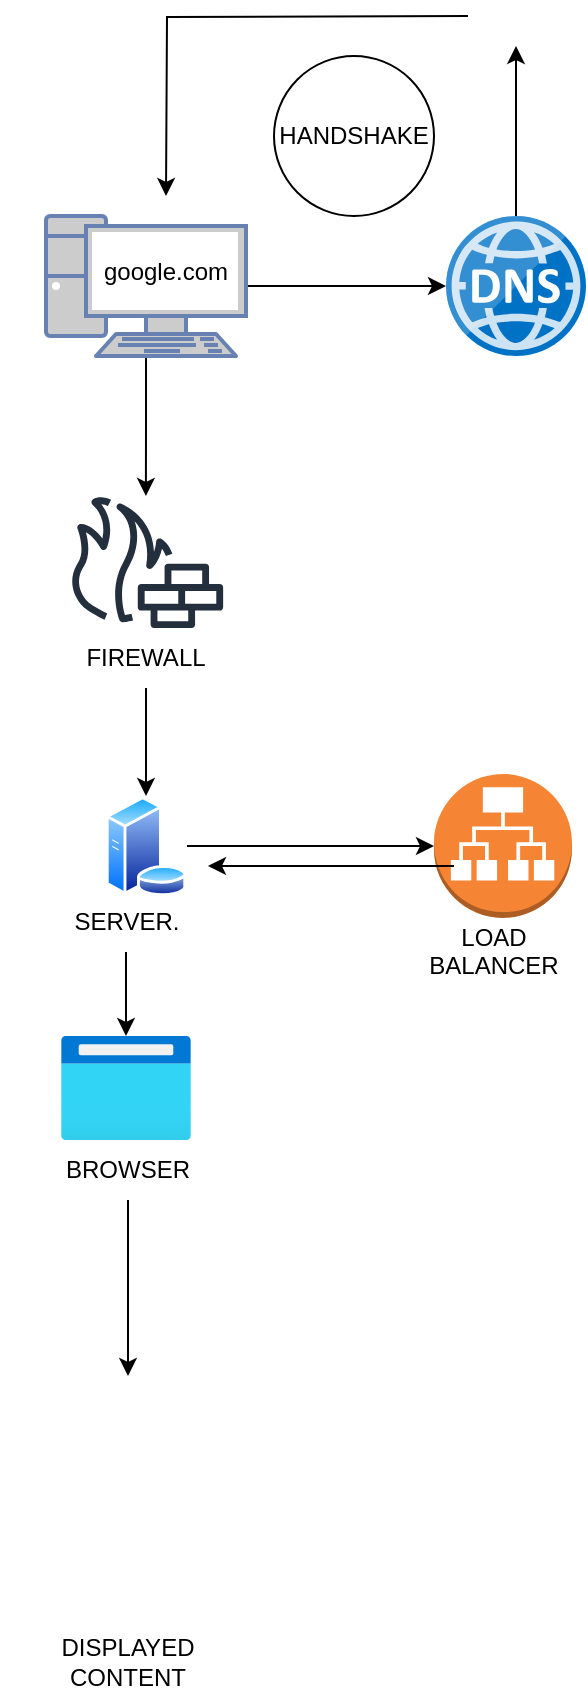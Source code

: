 <mxfile version="22.1.1" type="github">
  <diagram id="C5RBs43oDa-KdzZeNtuy" name="Page-1">
    <mxGraphModel dx="1048" dy="483" grid="1" gridSize="10" guides="1" tooltips="1" connect="1" arrows="1" fold="1" page="1" pageScale="1" pageWidth="827" pageHeight="1169" math="0" shadow="0">
      <root>
        <mxCell id="WIyWlLk6GJQsqaUBKTNV-0" />
        <mxCell id="WIyWlLk6GJQsqaUBKTNV-1" parent="WIyWlLk6GJQsqaUBKTNV-0" />
        <mxCell id="vP9GtCUoibggrXWLVpGR-3" value="" style="edgeStyle=orthogonalEdgeStyle;rounded=0;orthogonalLoop=1;jettySize=auto;html=1;" edge="1" parent="WIyWlLk6GJQsqaUBKTNV-1" source="vP9GtCUoibggrXWLVpGR-0" target="vP9GtCUoibggrXWLVpGR-2">
          <mxGeometry relative="1" as="geometry" />
        </mxCell>
        <mxCell id="vP9GtCUoibggrXWLVpGR-14" value="" style="edgeStyle=orthogonalEdgeStyle;rounded=0;orthogonalLoop=1;jettySize=auto;html=1;" edge="1" parent="WIyWlLk6GJQsqaUBKTNV-1" source="vP9GtCUoibggrXWLVpGR-0" target="vP9GtCUoibggrXWLVpGR-13">
          <mxGeometry relative="1" as="geometry" />
        </mxCell>
        <mxCell id="vP9GtCUoibggrXWLVpGR-0" value="" style="fontColor=#0066CC;verticalAlign=top;verticalLabelPosition=bottom;labelPosition=center;align=center;html=1;outlineConnect=0;fillColor=#CCCCCC;strokeColor=#6881B3;gradientColor=none;gradientDirection=north;strokeWidth=2;shape=mxgraph.networks.pc;" vertex="1" parent="WIyWlLk6GJQsqaUBKTNV-1">
          <mxGeometry x="300" y="280" width="100" height="70" as="geometry" />
        </mxCell>
        <mxCell id="vP9GtCUoibggrXWLVpGR-1" value="&lt;div&gt;google.com&lt;/div&gt;&lt;div&gt;&lt;br&gt;&lt;/div&gt;" style="text;html=1;strokeColor=none;fillColor=none;align=center;verticalAlign=middle;whiteSpace=wrap;rounded=0;" vertex="1" parent="WIyWlLk6GJQsqaUBKTNV-1">
          <mxGeometry x="330" y="300" width="60" height="30" as="geometry" />
        </mxCell>
        <mxCell id="vP9GtCUoibggrXWLVpGR-7" value="" style="edgeStyle=orthogonalEdgeStyle;rounded=0;orthogonalLoop=1;jettySize=auto;html=1;" edge="1" parent="WIyWlLk6GJQsqaUBKTNV-1" source="vP9GtCUoibggrXWLVpGR-2">
          <mxGeometry relative="1" as="geometry">
            <mxPoint x="535" y="195" as="targetPoint" />
          </mxGeometry>
        </mxCell>
        <mxCell id="vP9GtCUoibggrXWLVpGR-2" value="" style="image;sketch=0;aspect=fixed;html=1;points=[];align=center;fontSize=12;image=img/lib/mscae/DNS.svg;" vertex="1" parent="WIyWlLk6GJQsqaUBKTNV-1">
          <mxGeometry x="500" y="280" width="70" height="70" as="geometry" />
        </mxCell>
        <mxCell id="vP9GtCUoibggrXWLVpGR-10" value="" style="edgeStyle=orthogonalEdgeStyle;rounded=0;orthogonalLoop=1;jettySize=auto;html=1;" edge="1" parent="WIyWlLk6GJQsqaUBKTNV-1">
          <mxGeometry relative="1" as="geometry">
            <mxPoint x="511" y="180" as="sourcePoint" />
            <mxPoint x="360" y="270" as="targetPoint" />
          </mxGeometry>
        </mxCell>
        <mxCell id="vP9GtCUoibggrXWLVpGR-11" value="HANDSHAKE" style="ellipse;whiteSpace=wrap;html=1;aspect=fixed;" vertex="1" parent="WIyWlLk6GJQsqaUBKTNV-1">
          <mxGeometry x="414" y="200" width="80" height="80" as="geometry" />
        </mxCell>
        <mxCell id="vP9GtCUoibggrXWLVpGR-13" value="" style="sketch=0;outlineConnect=0;fontColor=#232F3E;gradientColor=none;fillColor=#232F3D;strokeColor=none;dashed=0;verticalLabelPosition=bottom;verticalAlign=top;align=center;html=1;fontSize=12;fontStyle=0;aspect=fixed;pointerEvents=1;shape=mxgraph.aws4.generic_firewall;" vertex="1" parent="WIyWlLk6GJQsqaUBKTNV-1">
          <mxGeometry x="311" y="420" width="78" height="66" as="geometry" />
        </mxCell>
        <mxCell id="vP9GtCUoibggrXWLVpGR-17" value="" style="edgeStyle=orthogonalEdgeStyle;rounded=0;orthogonalLoop=1;jettySize=auto;html=1;" edge="1" parent="WIyWlLk6GJQsqaUBKTNV-1" source="vP9GtCUoibggrXWLVpGR-15" target="vP9GtCUoibggrXWLVpGR-16">
          <mxGeometry relative="1" as="geometry" />
        </mxCell>
        <mxCell id="vP9GtCUoibggrXWLVpGR-15" value="FIREWALL" style="text;html=1;strokeColor=none;fillColor=none;align=center;verticalAlign=middle;whiteSpace=wrap;rounded=0;" vertex="1" parent="WIyWlLk6GJQsqaUBKTNV-1">
          <mxGeometry x="320" y="486" width="60" height="30" as="geometry" />
        </mxCell>
        <mxCell id="vP9GtCUoibggrXWLVpGR-20" value="" style="edgeStyle=orthogonalEdgeStyle;rounded=0;orthogonalLoop=1;jettySize=auto;html=1;" edge="1" parent="WIyWlLk6GJQsqaUBKTNV-1" source="vP9GtCUoibggrXWLVpGR-16" target="vP9GtCUoibggrXWLVpGR-19">
          <mxGeometry relative="1" as="geometry" />
        </mxCell>
        <mxCell id="vP9GtCUoibggrXWLVpGR-16" value="" style="image;aspect=fixed;perimeter=ellipsePerimeter;html=1;align=center;shadow=0;dashed=0;spacingTop=3;image=img/lib/active_directory/database_server.svg;" vertex="1" parent="WIyWlLk6GJQsqaUBKTNV-1">
          <mxGeometry x="329.5" y="570" width="41" height="50" as="geometry" />
        </mxCell>
        <mxCell id="vP9GtCUoibggrXWLVpGR-25" value="" style="edgeStyle=orthogonalEdgeStyle;rounded=0;orthogonalLoop=1;jettySize=auto;html=1;" edge="1" parent="WIyWlLk6GJQsqaUBKTNV-1" source="vP9GtCUoibggrXWLVpGR-18" target="vP9GtCUoibggrXWLVpGR-24">
          <mxGeometry relative="1" as="geometry" />
        </mxCell>
        <mxCell id="vP9GtCUoibggrXWLVpGR-18" value="SERVER." style="text;html=1;align=center;verticalAlign=middle;resizable=0;points=[];autosize=1;strokeColor=none;fillColor=none;" vertex="1" parent="WIyWlLk6GJQsqaUBKTNV-1">
          <mxGeometry x="300" y="618" width="80" height="30" as="geometry" />
        </mxCell>
        <mxCell id="vP9GtCUoibggrXWLVpGR-19" value="" style="outlineConnect=0;dashed=0;verticalLabelPosition=bottom;verticalAlign=top;align=center;html=1;shape=mxgraph.aws3.application_load_balancer;fillColor=#F58534;gradientColor=none;" vertex="1" parent="WIyWlLk6GJQsqaUBKTNV-1">
          <mxGeometry x="494" y="559" width="69" height="72" as="geometry" />
        </mxCell>
        <mxCell id="vP9GtCUoibggrXWLVpGR-21" value="" style="edgeStyle=orthogonalEdgeStyle;rounded=0;orthogonalLoop=1;jettySize=auto;html=1;" edge="1" parent="WIyWlLk6GJQsqaUBKTNV-1">
          <mxGeometry relative="1" as="geometry">
            <mxPoint x="504" y="605" as="sourcePoint" />
            <mxPoint x="381" y="605" as="targetPoint" />
          </mxGeometry>
        </mxCell>
        <mxCell id="vP9GtCUoibggrXWLVpGR-22" value="&lt;div&gt;LOAD BALANCER&lt;/div&gt;&lt;div&gt;&lt;br&gt;&lt;/div&gt;" style="text;html=1;strokeColor=none;fillColor=none;align=center;verticalAlign=middle;whiteSpace=wrap;rounded=0;" vertex="1" parent="WIyWlLk6GJQsqaUBKTNV-1">
          <mxGeometry x="494" y="640" width="60" height="30" as="geometry" />
        </mxCell>
        <mxCell id="vP9GtCUoibggrXWLVpGR-24" value="" style="image;aspect=fixed;html=1;points=[];align=center;fontSize=12;image=img/lib/azure2/general/Browser.svg;" vertex="1" parent="WIyWlLk6GJQsqaUBKTNV-1">
          <mxGeometry x="307.5" y="690" width="65" height="52" as="geometry" />
        </mxCell>
        <mxCell id="vP9GtCUoibggrXWLVpGR-29" value="" style="edgeStyle=orthogonalEdgeStyle;rounded=0;orthogonalLoop=1;jettySize=auto;html=1;" edge="1" parent="WIyWlLk6GJQsqaUBKTNV-1" source="vP9GtCUoibggrXWLVpGR-26" target="vP9GtCUoibggrXWLVpGR-27">
          <mxGeometry relative="1" as="geometry" />
        </mxCell>
        <mxCell id="vP9GtCUoibggrXWLVpGR-26" value="BROWSER" style="text;html=1;strokeColor=none;fillColor=none;align=center;verticalAlign=middle;whiteSpace=wrap;rounded=0;" vertex="1" parent="WIyWlLk6GJQsqaUBKTNV-1">
          <mxGeometry x="311" y="742" width="60" height="30" as="geometry" />
        </mxCell>
        <mxCell id="vP9GtCUoibggrXWLVpGR-27" value="" style="shape=image;html=1;verticalAlign=top;verticalLabelPosition=bottom;labelBackgroundColor=#ffffff;imageAspect=0;aspect=fixed;image=https://cdn4.iconfinder.com/data/icons/cizim-social/128/google.png" vertex="1" parent="WIyWlLk6GJQsqaUBKTNV-1">
          <mxGeometry x="277" y="860" width="128" height="128" as="geometry" />
        </mxCell>
        <mxCell id="vP9GtCUoibggrXWLVpGR-30" value="DISPLAYED CONTENT" style="text;html=1;strokeColor=none;fillColor=none;align=center;verticalAlign=middle;whiteSpace=wrap;rounded=0;" vertex="1" parent="WIyWlLk6GJQsqaUBKTNV-1">
          <mxGeometry x="311" y="988" width="60" height="30" as="geometry" />
        </mxCell>
      </root>
    </mxGraphModel>
  </diagram>
</mxfile>
